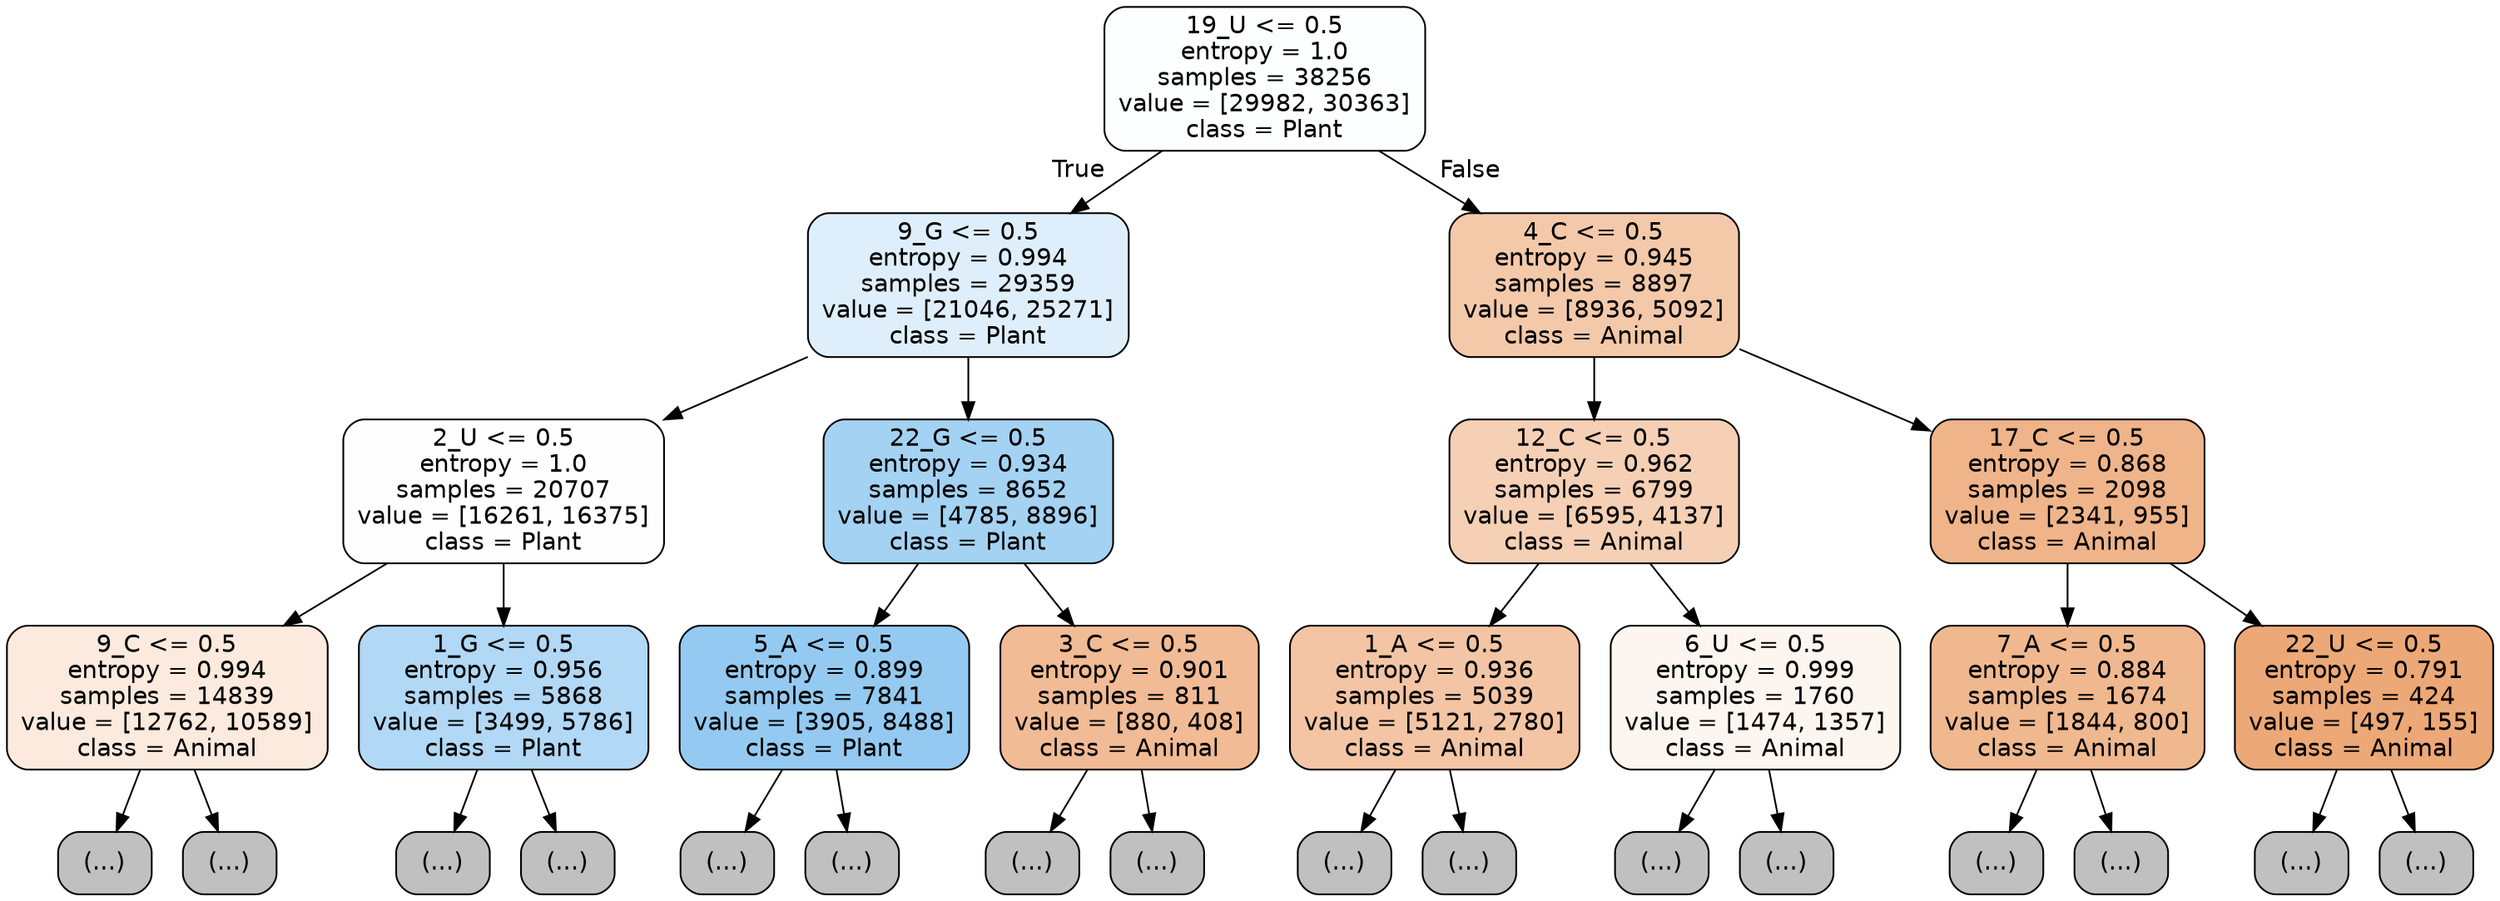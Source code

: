 digraph Tree {
node [shape=box, style="filled, rounded", color="black", fontname="helvetica"] ;
edge [fontname="helvetica"] ;
0 [label="19_U <= 0.5\nentropy = 1.0\nsamples = 38256\nvalue = [29982, 30363]\nclass = Plant", fillcolor="#fdfeff"] ;
1 [label="9_G <= 0.5\nentropy = 0.994\nsamples = 29359\nvalue = [21046, 25271]\nclass = Plant", fillcolor="#deeffb"] ;
0 -> 1 [labeldistance=2.5, labelangle=45, headlabel="True"] ;
2 [label="2_U <= 0.5\nentropy = 1.0\nsamples = 20707\nvalue = [16261, 16375]\nclass = Plant", fillcolor="#fefeff"] ;
1 -> 2 ;
3 [label="9_C <= 0.5\nentropy = 0.994\nsamples = 14839\nvalue = [12762, 10589]\nclass = Animal", fillcolor="#fbeadd"] ;
2 -> 3 ;
4 [label="(...)", fillcolor="#C0C0C0"] ;
3 -> 4 ;
4889 [label="(...)", fillcolor="#C0C0C0"] ;
3 -> 4889 ;
6968 [label="1_G <= 0.5\nentropy = 0.956\nsamples = 5868\nvalue = [3499, 5786]\nclass = Plant", fillcolor="#b1d8f5"] ;
2 -> 6968 ;
6969 [label="(...)", fillcolor="#C0C0C0"] ;
6968 -> 6969 ;
9136 [label="(...)", fillcolor="#C0C0C0"] ;
6968 -> 9136 ;
9485 [label="22_G <= 0.5\nentropy = 0.934\nsamples = 8652\nvalue = [4785, 8896]\nclass = Plant", fillcolor="#a4d2f3"] ;
1 -> 9485 ;
9486 [label="5_A <= 0.5\nentropy = 0.899\nsamples = 7841\nvalue = [3905, 8488]\nclass = Plant", fillcolor="#94caf1"] ;
9485 -> 9486 ;
9487 [label="(...)", fillcolor="#C0C0C0"] ;
9486 -> 9487 ;
11650 [label="(...)", fillcolor="#C0C0C0"] ;
9486 -> 11650 ;
12315 [label="3_C <= 0.5\nentropy = 0.901\nsamples = 811\nvalue = [880, 408]\nclass = Animal", fillcolor="#f1bb95"] ;
9485 -> 12315 ;
12316 [label="(...)", fillcolor="#C0C0C0"] ;
12315 -> 12316 ;
12601 [label="(...)", fillcolor="#C0C0C0"] ;
12315 -> 12601 ;
12706 [label="4_C <= 0.5\nentropy = 0.945\nsamples = 8897\nvalue = [8936, 5092]\nclass = Animal", fillcolor="#f4c9aa"] ;
0 -> 12706 [labeldistance=2.5, labelangle=-45, headlabel="False"] ;
12707 [label="12_C <= 0.5\nentropy = 0.962\nsamples = 6799\nvalue = [6595, 4137]\nclass = Animal", fillcolor="#f5d0b5"] ;
12706 -> 12707 ;
12708 [label="1_A <= 0.5\nentropy = 0.936\nsamples = 5039\nvalue = [5121, 2780]\nclass = Animal", fillcolor="#f3c5a4"] ;
12707 -> 12708 ;
12709 [label="(...)", fillcolor="#C0C0C0"] ;
12708 -> 12709 ;
14722 [label="(...)", fillcolor="#C0C0C0"] ;
12708 -> 14722 ;
15367 [label="6_U <= 0.5\nentropy = 0.999\nsamples = 1760\nvalue = [1474, 1357]\nclass = Animal", fillcolor="#fdf5ef"] ;
12707 -> 15367 ;
15368 [label="(...)", fillcolor="#C0C0C0"] ;
15367 -> 15368 ;
15823 [label="(...)", fillcolor="#C0C0C0"] ;
15367 -> 15823 ;
16052 [label="17_C <= 0.5\nentropy = 0.868\nsamples = 2098\nvalue = [2341, 955]\nclass = Animal", fillcolor="#f0b48a"] ;
12706 -> 16052 ;
16053 [label="7_A <= 0.5\nentropy = 0.884\nsamples = 1674\nvalue = [1844, 800]\nclass = Animal", fillcolor="#f0b88f"] ;
16052 -> 16053 ;
16054 [label="(...)", fillcolor="#C0C0C0"] ;
16053 -> 16054 ;
16593 [label="(...)", fillcolor="#C0C0C0"] ;
16053 -> 16593 ;
16806 [label="22_U <= 0.5\nentropy = 0.791\nsamples = 424\nvalue = [497, 155]\nclass = Animal", fillcolor="#eda877"] ;
16052 -> 16806 ;
16807 [label="(...)", fillcolor="#C0C0C0"] ;
16806 -> 16807 ;
17008 [label="(...)", fillcolor="#C0C0C0"] ;
16806 -> 17008 ;
}
